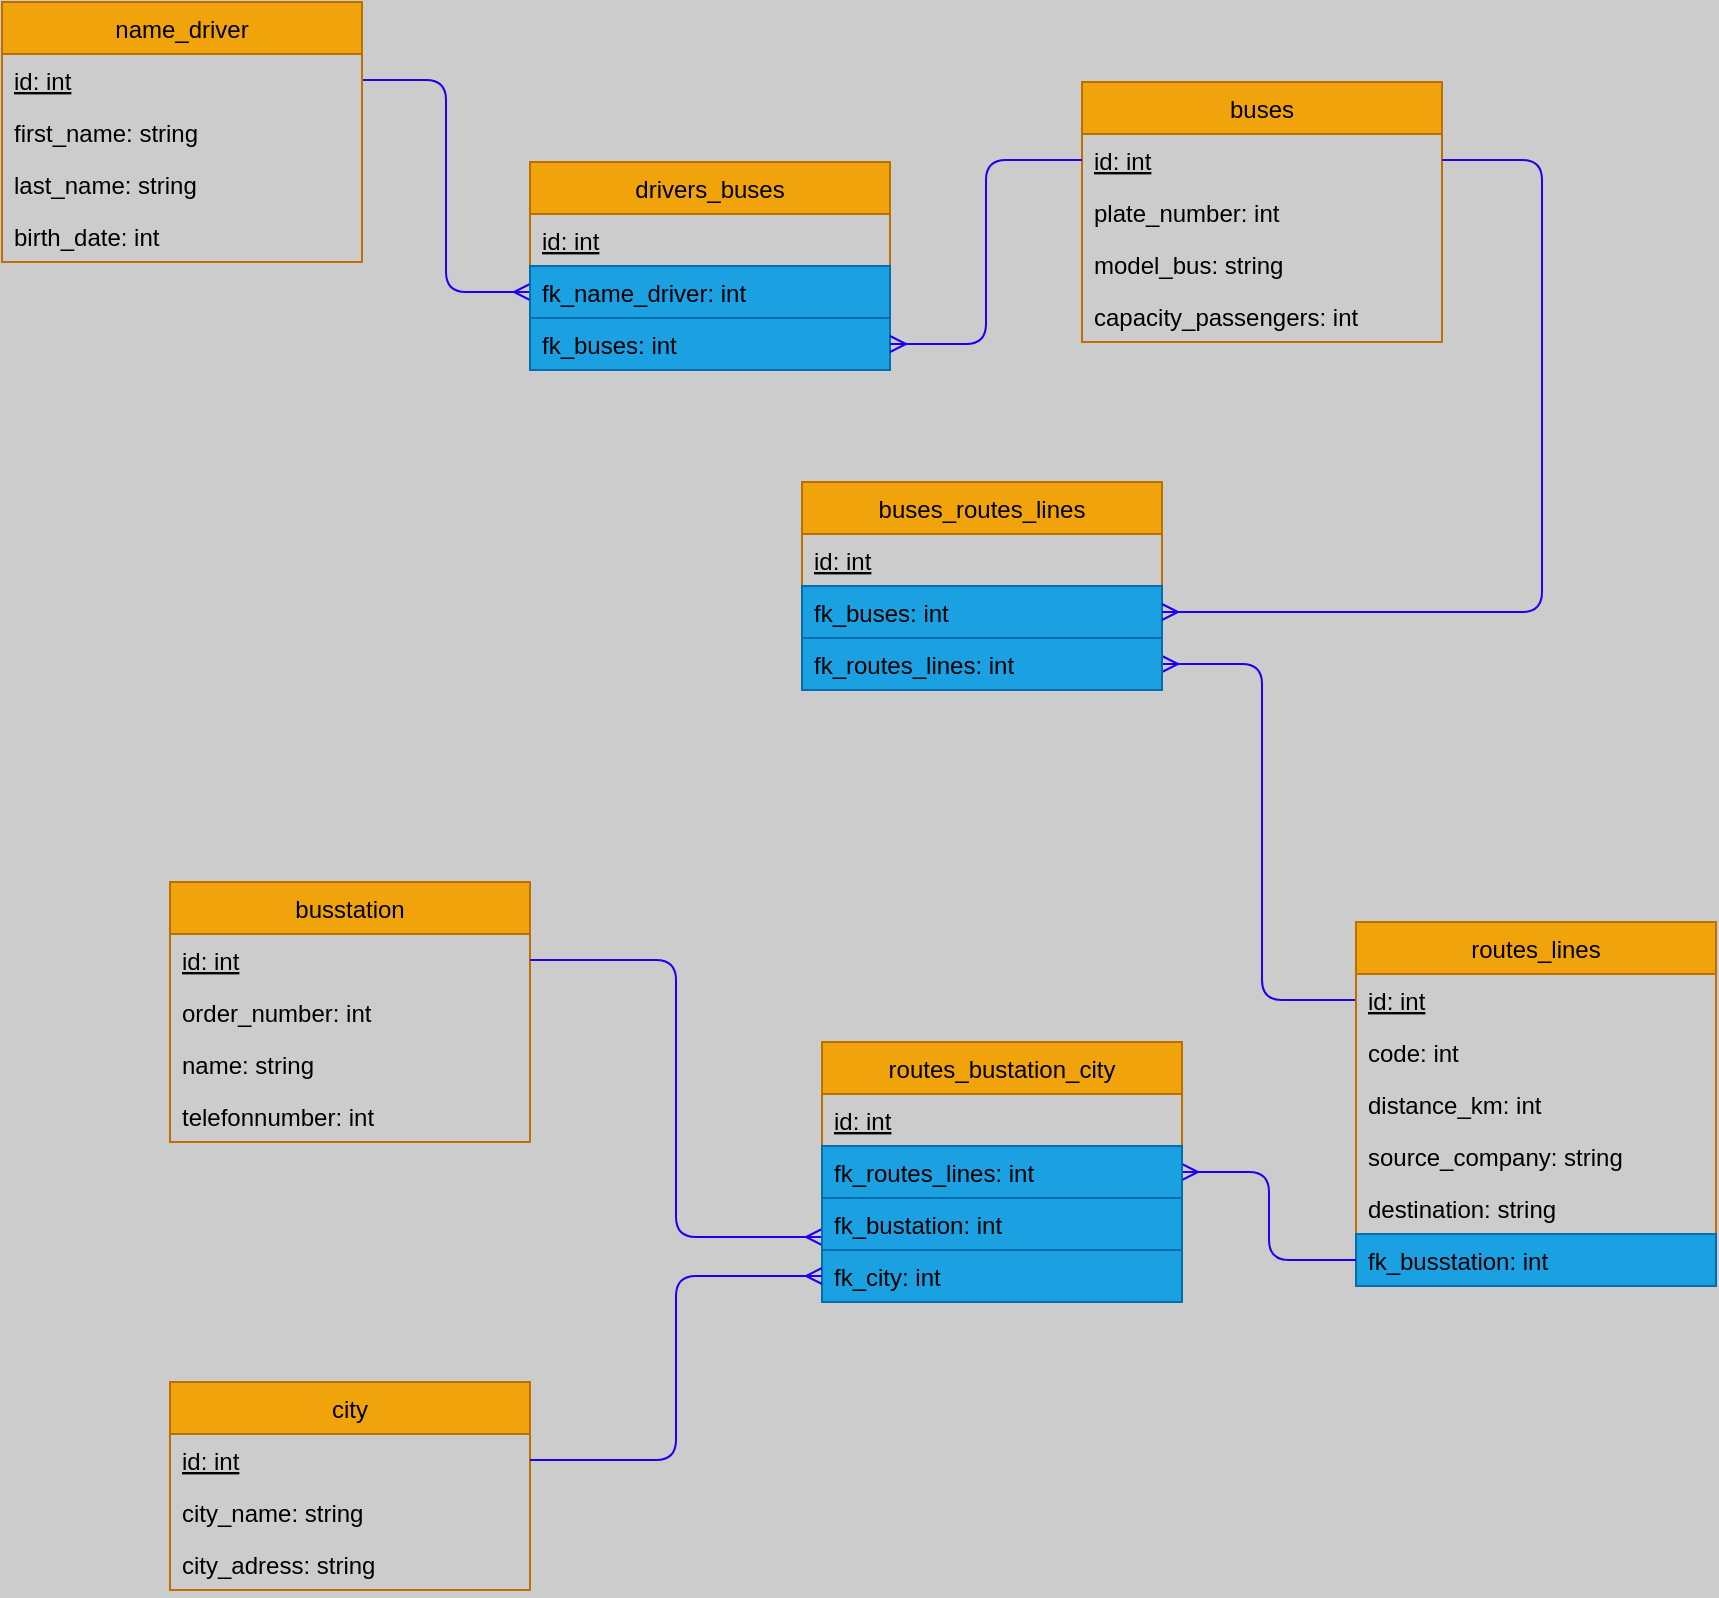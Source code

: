 <mxfile>
    <diagram id="6G2-W6Pb-bkpm1knbDti" name="Step 4">
        <mxGraphModel dx="2477" dy="1764" grid="1" gridSize="10" guides="1" tooltips="1" connect="1" arrows="1" fold="1" page="1" pageScale="1" pageWidth="1169" pageHeight="827" background="#CCCCCC" math="0" shadow="0">
            <root>
                <mxCell id="oxJ8J-DIxBXLLxTFxaPv-0"/>
                <mxCell id="oxJ8J-DIxBXLLxTFxaPv-1" parent="oxJ8J-DIxBXLLxTFxaPv-0"/>
                <mxCell id="_QJzeNLE5xnhNLzjGvBp-0" value="buses" style="swimlane;fontStyle=0;childLayout=stackLayout;horizontal=1;startSize=26;fillColor=#f0a30a;horizontalStack=0;resizeParent=1;resizeParentMax=0;resizeLast=0;collapsible=1;marginBottom=0;fontColor=#000000;strokeColor=#BD7000;" parent="oxJ8J-DIxBXLLxTFxaPv-1" vertex="1">
                    <mxGeometry x="510" y="-420" width="180" height="130" as="geometry"/>
                </mxCell>
                <mxCell id="_QJzeNLE5xnhNLzjGvBp-1" value="id: int" style="text;strokeColor=none;fillColor=none;align=left;verticalAlign=top;spacingLeft=4;spacingRight=4;overflow=hidden;rotatable=0;points=[[0,0.5],[1,0.5]];portConstraint=eastwest;fontStyle=4;fontColor=#000000;" parent="_QJzeNLE5xnhNLzjGvBp-0" vertex="1">
                    <mxGeometry y="26" width="180" height="26" as="geometry"/>
                </mxCell>
                <mxCell id="_QJzeNLE5xnhNLzjGvBp-2" value="plate_number: int" style="text;strokeColor=none;fillColor=none;align=left;verticalAlign=top;spacingLeft=4;spacingRight=4;overflow=hidden;rotatable=0;points=[[0,0.5],[1,0.5]];portConstraint=eastwest;fontColor=#000000;" parent="_QJzeNLE5xnhNLzjGvBp-0" vertex="1">
                    <mxGeometry y="52" width="180" height="26" as="geometry"/>
                </mxCell>
                <mxCell id="_QJzeNLE5xnhNLzjGvBp-3" value="model_bus: string" style="text;strokeColor=none;fillColor=none;align=left;verticalAlign=top;spacingLeft=4;spacingRight=4;overflow=hidden;rotatable=0;points=[[0,0.5],[1,0.5]];portConstraint=eastwest;fontColor=#000000;" parent="_QJzeNLE5xnhNLzjGvBp-0" vertex="1">
                    <mxGeometry y="78" width="180" height="26" as="geometry"/>
                </mxCell>
                <mxCell id="_QJzeNLE5xnhNLzjGvBp-4" value="capacity_passengers: int" style="text;strokeColor=none;fillColor=none;align=left;verticalAlign=top;spacingLeft=4;spacingRight=4;overflow=hidden;rotatable=0;points=[[0,0.5],[1,0.5]];portConstraint=eastwest;fontColor=#000000;" parent="_QJzeNLE5xnhNLzjGvBp-0" vertex="1">
                    <mxGeometry y="104" width="180" height="26" as="geometry"/>
                </mxCell>
                <mxCell id="_QJzeNLE5xnhNLzjGvBp-29" value="" style="edgeStyle=orthogonalEdgeStyle;html=1;entryX=0;entryY=0.5;entryDx=0;entryDy=0;exitX=1;exitY=0.5;exitDx=0;exitDy=0;endArrow=ERmany;endFill=0;fontColor=#000000;strokeColor=#2000F0;" parent="oxJ8J-DIxBXLLxTFxaPv-1" source="_QJzeNLE5xnhNLzjGvBp-7" target="_QJzeNLE5xnhNLzjGvBp-32" edge="1">
                    <mxGeometry relative="1" as="geometry"/>
                </mxCell>
                <mxCell id="_QJzeNLE5xnhNLzjGvBp-6" value="name_driver" style="swimlane;fontStyle=0;childLayout=stackLayout;horizontal=1;startSize=26;fillColor=#f0a30a;horizontalStack=0;resizeParent=1;resizeParentMax=0;resizeLast=0;collapsible=1;marginBottom=0;fontColor=#000000;strokeColor=#BD7000;" parent="oxJ8J-DIxBXLLxTFxaPv-1" vertex="1">
                    <mxGeometry x="-30" y="-460" width="180" height="130" as="geometry"/>
                </mxCell>
                <mxCell id="_QJzeNLE5xnhNLzjGvBp-7" value="id: int" style="text;strokeColor=none;fillColor=none;align=left;verticalAlign=top;spacingLeft=4;spacingRight=4;overflow=hidden;rotatable=0;points=[[0,0.5],[1,0.5]];portConstraint=eastwest;fontStyle=4;fontColor=#000000;" parent="_QJzeNLE5xnhNLzjGvBp-6" vertex="1">
                    <mxGeometry y="26" width="180" height="26" as="geometry"/>
                </mxCell>
                <mxCell id="_QJzeNLE5xnhNLzjGvBp-8" value="first_name: string" style="text;strokeColor=none;fillColor=none;align=left;verticalAlign=top;spacingLeft=4;spacingRight=4;overflow=hidden;rotatable=0;points=[[0,0.5],[1,0.5]];portConstraint=eastwest;fontColor=#000000;" parent="_QJzeNLE5xnhNLzjGvBp-6" vertex="1">
                    <mxGeometry y="52" width="180" height="26" as="geometry"/>
                </mxCell>
                <mxCell id="_QJzeNLE5xnhNLzjGvBp-9" value="last_name: string" style="text;strokeColor=none;fillColor=none;align=left;verticalAlign=top;spacingLeft=4;spacingRight=4;overflow=hidden;rotatable=0;points=[[0,0.5],[1,0.5]];portConstraint=eastwest;fontColor=#000000;" parent="_QJzeNLE5xnhNLzjGvBp-6" vertex="1">
                    <mxGeometry y="78" width="180" height="26" as="geometry"/>
                </mxCell>
                <mxCell id="_QJzeNLE5xnhNLzjGvBp-10" value="birth_date: int" style="text;strokeColor=none;fillColor=none;align=left;verticalAlign=top;spacingLeft=4;spacingRight=4;overflow=hidden;rotatable=0;points=[[0,0.5],[1,0.5]];portConstraint=eastwest;fontColor=#000000;" parent="_QJzeNLE5xnhNLzjGvBp-6" vertex="1">
                    <mxGeometry y="104" width="180" height="26" as="geometry"/>
                </mxCell>
                <mxCell id="rckTkFBSu85tZm66KFjv-0" value="" style="edgeStyle=orthogonalEdgeStyle;html=1;endArrow=ERmany;endFill=0;entryX=1;entryY=0.5;entryDx=0;entryDy=0;exitX=0;exitY=0.5;exitDx=0;exitDy=0;fontColor=#000000;strokeColor=#2000F0;" parent="oxJ8J-DIxBXLLxTFxaPv-1" source="_QJzeNLE5xnhNLzjGvBp-12" target="_QJzeNLE5xnhNLzjGvBp-39" edge="1">
                    <mxGeometry relative="1" as="geometry">
                        <mxPoint x="570" y="99" as="sourcePoint"/>
                        <mxPoint x="560" y="-93" as="targetPoint"/>
                        <Array as="points">
                            <mxPoint x="600" y="39"/>
                            <mxPoint x="600" y="-129"/>
                        </Array>
                    </mxGeometry>
                </mxCell>
                <mxCell id="_QJzeNLE5xnhNLzjGvBp-11" value="routes_lines" style="swimlane;fontStyle=0;childLayout=stackLayout;horizontal=1;startSize=26;fillColor=#f0a30a;horizontalStack=0;resizeParent=1;resizeParentMax=0;resizeLast=0;collapsible=1;marginBottom=0;fontColor=#000000;strokeColor=#BD7000;" parent="oxJ8J-DIxBXLLxTFxaPv-1" vertex="1">
                    <mxGeometry x="647" width="180" height="182" as="geometry"/>
                </mxCell>
                <mxCell id="_QJzeNLE5xnhNLzjGvBp-12" value="id: int" style="text;strokeColor=none;fillColor=none;align=left;verticalAlign=top;spacingLeft=4;spacingRight=4;overflow=hidden;rotatable=0;points=[[0,0.5],[1,0.5]];portConstraint=eastwest;fontStyle=4;fontColor=#000000;" parent="_QJzeNLE5xnhNLzjGvBp-11" vertex="1">
                    <mxGeometry y="26" width="180" height="26" as="geometry"/>
                </mxCell>
                <mxCell id="_QJzeNLE5xnhNLzjGvBp-13" value="code: int" style="text;strokeColor=none;fillColor=none;align=left;verticalAlign=top;spacingLeft=4;spacingRight=4;overflow=hidden;rotatable=0;points=[[0,0.5],[1,0.5]];portConstraint=eastwest;fontColor=#000000;" parent="_QJzeNLE5xnhNLzjGvBp-11" vertex="1">
                    <mxGeometry y="52" width="180" height="26" as="geometry"/>
                </mxCell>
                <mxCell id="_QJzeNLE5xnhNLzjGvBp-14" value="distance_km: int" style="text;strokeColor=none;fillColor=none;align=left;verticalAlign=top;spacingLeft=4;spacingRight=4;overflow=hidden;rotatable=0;points=[[0,0.5],[1,0.5]];portConstraint=eastwest;fontColor=#000000;" parent="_QJzeNLE5xnhNLzjGvBp-11" vertex="1">
                    <mxGeometry y="78" width="180" height="26" as="geometry"/>
                </mxCell>
                <mxCell id="_QJzeNLE5xnhNLzjGvBp-15" value="source_company: string" style="text;strokeColor=none;fillColor=none;align=left;verticalAlign=top;spacingLeft=4;spacingRight=4;overflow=hidden;rotatable=0;points=[[0,0.5],[1,0.5]];portConstraint=eastwest;fontColor=#000000;" parent="_QJzeNLE5xnhNLzjGvBp-11" vertex="1">
                    <mxGeometry y="104" width="180" height="26" as="geometry"/>
                </mxCell>
                <mxCell id="_QJzeNLE5xnhNLzjGvBp-16" value="destination: string" style="text;strokeColor=none;fillColor=none;align=left;verticalAlign=top;spacingLeft=4;spacingRight=4;overflow=hidden;rotatable=0;points=[[0,0.5],[1,0.5]];portConstraint=eastwest;fontColor=#000000;" parent="_QJzeNLE5xnhNLzjGvBp-11" vertex="1">
                    <mxGeometry y="130" width="180" height="26" as="geometry"/>
                </mxCell>
                <mxCell id="_QJzeNLE5xnhNLzjGvBp-17" value="fk_busstation: int" style="text;strokeColor=#006EAF;fillColor=#1ba1e2;align=left;verticalAlign=top;spacingLeft=4;spacingRight=4;overflow=hidden;rotatable=0;points=[[0,0.5],[1,0.5]];portConstraint=eastwest;fontColor=#000000;" parent="_QJzeNLE5xnhNLzjGvBp-11" vertex="1">
                    <mxGeometry y="156" width="180" height="26" as="geometry"/>
                </mxCell>
                <mxCell id="_QJzeNLE5xnhNLzjGvBp-18" value="city" style="swimlane;fontStyle=0;childLayout=stackLayout;horizontal=1;startSize=26;fillColor=#f0a30a;horizontalStack=0;resizeParent=1;resizeParentMax=0;resizeLast=0;collapsible=1;marginBottom=0;fontColor=#000000;strokeColor=#BD7000;" parent="oxJ8J-DIxBXLLxTFxaPv-1" vertex="1">
                    <mxGeometry x="54" y="230" width="180" height="104" as="geometry"/>
                </mxCell>
                <mxCell id="_QJzeNLE5xnhNLzjGvBp-19" value="id: int" style="text;strokeColor=none;fillColor=none;align=left;verticalAlign=top;spacingLeft=4;spacingRight=4;overflow=hidden;rotatable=0;points=[[0,0.5],[1,0.5]];portConstraint=eastwest;fontStyle=4;fontColor=#000000;" parent="_QJzeNLE5xnhNLzjGvBp-18" vertex="1">
                    <mxGeometry y="26" width="180" height="26" as="geometry"/>
                </mxCell>
                <mxCell id="_QJzeNLE5xnhNLzjGvBp-20" value="city_name: string" style="text;strokeColor=none;fillColor=none;align=left;verticalAlign=top;spacingLeft=4;spacingRight=4;overflow=hidden;rotatable=0;points=[[0,0.5],[1,0.5]];portConstraint=eastwest;fontColor=#000000;" parent="_QJzeNLE5xnhNLzjGvBp-18" vertex="1">
                    <mxGeometry y="52" width="180" height="26" as="geometry"/>
                </mxCell>
                <mxCell id="_QJzeNLE5xnhNLzjGvBp-21" value="city_adress: string" style="text;strokeColor=none;fillColor=none;align=left;verticalAlign=top;spacingLeft=4;spacingRight=4;overflow=hidden;rotatable=0;points=[[0,0.5],[1,0.5]];portConstraint=eastwest;fontColor=#000000;" parent="_QJzeNLE5xnhNLzjGvBp-18" vertex="1">
                    <mxGeometry y="78" width="180" height="26" as="geometry"/>
                </mxCell>
                <mxCell id="_QJzeNLE5xnhNLzjGvBp-23" value="busstation" style="swimlane;fontStyle=0;childLayout=stackLayout;horizontal=1;startSize=26;fillColor=#f0a30a;horizontalStack=0;resizeParent=1;resizeParentMax=0;resizeLast=0;collapsible=1;marginBottom=0;fontColor=#000000;strokeColor=#BD7000;" parent="oxJ8J-DIxBXLLxTFxaPv-1" vertex="1">
                    <mxGeometry x="54" y="-20" width="180" height="130" as="geometry"/>
                </mxCell>
                <mxCell id="_QJzeNLE5xnhNLzjGvBp-24" value="id: int" style="text;strokeColor=none;fillColor=none;align=left;verticalAlign=top;spacingLeft=4;spacingRight=4;overflow=hidden;rotatable=0;points=[[0,0.5],[1,0.5]];portConstraint=eastwest;fontStyle=4;fontColor=#000000;" parent="_QJzeNLE5xnhNLzjGvBp-23" vertex="1">
                    <mxGeometry y="26" width="180" height="26" as="geometry"/>
                </mxCell>
                <mxCell id="_QJzeNLE5xnhNLzjGvBp-25" value="order_number: int" style="text;strokeColor=none;fillColor=none;align=left;verticalAlign=top;spacingLeft=4;spacingRight=4;overflow=hidden;rotatable=0;points=[[0,0.5],[1,0.5]];portConstraint=eastwest;fontColor=#000000;" parent="_QJzeNLE5xnhNLzjGvBp-23" vertex="1">
                    <mxGeometry y="52" width="180" height="26" as="geometry"/>
                </mxCell>
                <mxCell id="_QJzeNLE5xnhNLzjGvBp-26" value="name: string" style="text;strokeColor=none;fillColor=none;align=left;verticalAlign=top;spacingLeft=4;spacingRight=4;overflow=hidden;rotatable=0;points=[[0,0.5],[1,0.5]];portConstraint=eastwest;fontColor=#000000;" parent="_QJzeNLE5xnhNLzjGvBp-23" vertex="1">
                    <mxGeometry y="78" width="180" height="26" as="geometry"/>
                </mxCell>
                <mxCell id="_QJzeNLE5xnhNLzjGvBp-27" value="telefonnumber: int" style="text;strokeColor=none;fillColor=none;align=left;verticalAlign=top;spacingLeft=4;spacingRight=4;overflow=hidden;rotatable=0;points=[[0,0.5],[1,0.5]];portConstraint=eastwest;fontColor=#000000;" parent="_QJzeNLE5xnhNLzjGvBp-23" vertex="1">
                    <mxGeometry y="104" width="180" height="26" as="geometry"/>
                </mxCell>
                <mxCell id="_QJzeNLE5xnhNLzjGvBp-30" value="drivers_buses" style="swimlane;fontStyle=0;childLayout=stackLayout;horizontal=1;startSize=26;fillColor=#f0a30a;horizontalStack=0;resizeParent=1;resizeParentMax=0;resizeLast=0;collapsible=1;marginBottom=0;fontColor=#000000;strokeColor=#BD7000;" parent="oxJ8J-DIxBXLLxTFxaPv-1" vertex="1">
                    <mxGeometry x="234" y="-380" width="180" height="104" as="geometry"/>
                </mxCell>
                <mxCell id="_QJzeNLE5xnhNLzjGvBp-31" value="id: int" style="text;strokeColor=none;fillColor=none;align=left;verticalAlign=top;spacingLeft=4;spacingRight=4;overflow=hidden;rotatable=0;points=[[0,0.5],[1,0.5]];portConstraint=eastwest;fontStyle=4;fontColor=#000000;" parent="_QJzeNLE5xnhNLzjGvBp-30" vertex="1">
                    <mxGeometry y="26" width="180" height="26" as="geometry"/>
                </mxCell>
                <mxCell id="_QJzeNLE5xnhNLzjGvBp-32" value="fk_name_driver: int" style="text;strokeColor=#006EAF;fillColor=#1ba1e2;align=left;verticalAlign=top;spacingLeft=4;spacingRight=4;overflow=hidden;rotatable=0;points=[[0,0.5],[1,0.5]];portConstraint=eastwest;fontColor=#000000;" parent="_QJzeNLE5xnhNLzjGvBp-30" vertex="1">
                    <mxGeometry y="52" width="180" height="26" as="geometry"/>
                </mxCell>
                <mxCell id="_QJzeNLE5xnhNLzjGvBp-33" value="fk_buses: int" style="text;strokeColor=#006EAF;fillColor=#1ba1e2;align=left;verticalAlign=top;spacingLeft=4;spacingRight=4;overflow=hidden;rotatable=0;points=[[0,0.5],[1,0.5]];portConstraint=eastwest;fontColor=#000000;" parent="_QJzeNLE5xnhNLzjGvBp-30" vertex="1">
                    <mxGeometry y="78" width="180" height="26" as="geometry"/>
                </mxCell>
                <mxCell id="_QJzeNLE5xnhNLzjGvBp-35" value="" style="edgeStyle=orthogonalEdgeStyle;html=1;endArrow=ERmany;endFill=0;exitX=0;exitY=0.5;exitDx=0;exitDy=0;entryX=1;entryY=0.5;entryDx=0;entryDy=0;fontColor=#000000;strokeColor=#2000F0;" parent="oxJ8J-DIxBXLLxTFxaPv-1" source="_QJzeNLE5xnhNLzjGvBp-1" target="_QJzeNLE5xnhNLzjGvBp-33" edge="1">
                    <mxGeometry relative="1" as="geometry">
                        <mxPoint x="470" y="-160" as="targetPoint"/>
                    </mxGeometry>
                </mxCell>
                <mxCell id="_QJzeNLE5xnhNLzjGvBp-36" value="buses_routes_lines" style="swimlane;fontStyle=0;childLayout=stackLayout;horizontal=1;startSize=26;fillColor=#f0a30a;horizontalStack=0;resizeParent=1;resizeParentMax=0;resizeLast=0;collapsible=1;marginBottom=0;fontColor=#000000;strokeColor=#BD7000;" parent="oxJ8J-DIxBXLLxTFxaPv-1" vertex="1">
                    <mxGeometry x="370" y="-220" width="180" height="104" as="geometry"/>
                </mxCell>
                <mxCell id="_QJzeNLE5xnhNLzjGvBp-37" value="id: int" style="text;strokeColor=none;fillColor=none;align=left;verticalAlign=top;spacingLeft=4;spacingRight=4;overflow=hidden;rotatable=0;points=[[0,0.5],[1,0.5]];portConstraint=eastwest;fontStyle=4;fontColor=#000000;" parent="_QJzeNLE5xnhNLzjGvBp-36" vertex="1">
                    <mxGeometry y="26" width="180" height="26" as="geometry"/>
                </mxCell>
                <mxCell id="_QJzeNLE5xnhNLzjGvBp-38" value="fk_buses: int" style="text;strokeColor=#006EAF;fillColor=#1ba1e2;align=left;verticalAlign=top;spacingLeft=4;spacingRight=4;overflow=hidden;rotatable=0;points=[[0,0.5],[1,0.5]];portConstraint=eastwest;fontColor=#000000;" parent="_QJzeNLE5xnhNLzjGvBp-36" vertex="1">
                    <mxGeometry y="52" width="180" height="26" as="geometry"/>
                </mxCell>
                <mxCell id="_QJzeNLE5xnhNLzjGvBp-39" value="fk_routes_lines: int" style="text;strokeColor=#006EAF;fillColor=#1ba1e2;align=left;verticalAlign=top;spacingLeft=4;spacingRight=4;overflow=hidden;rotatable=0;points=[[0,0.5],[1,0.5]];portConstraint=eastwest;fontColor=#000000;" parent="_QJzeNLE5xnhNLzjGvBp-36" vertex="1">
                    <mxGeometry y="78" width="180" height="26" as="geometry"/>
                </mxCell>
                <mxCell id="rckTkFBSu85tZm66KFjv-4" style="edgeStyle=orthogonalEdgeStyle;html=1;exitX=1;exitY=0.5;exitDx=0;exitDy=0;endArrow=ERmany;endFill=0;entryX=1;entryY=0.5;entryDx=0;entryDy=0;fontColor=#000000;strokeColor=#2000F0;" parent="oxJ8J-DIxBXLLxTFxaPv-1" source="_QJzeNLE5xnhNLzjGvBp-1" target="_QJzeNLE5xnhNLzjGvBp-38" edge="1">
                    <mxGeometry relative="1" as="geometry">
                        <mxPoint x="550" y="-120" as="targetPoint"/>
                        <Array as="points">
                            <mxPoint x="740" y="-381"/>
                            <mxPoint x="740" y="-155"/>
                        </Array>
                    </mxGeometry>
                </mxCell>
                <mxCell id="rckTkFBSu85tZm66KFjv-5" style="edgeStyle=orthogonalEdgeStyle;html=1;entryX=1;entryY=0.5;entryDx=0;entryDy=0;endArrow=ERmany;endFill=0;fontColor=#000000;strokeColor=#2000F0;" parent="oxJ8J-DIxBXLLxTFxaPv-1" source="_QJzeNLE5xnhNLzjGvBp-17" target="rckTkFBSu85tZm66KFjv-9" edge="1">
                    <mxGeometry relative="1" as="geometry"/>
                </mxCell>
                <mxCell id="rckTkFBSu85tZm66KFjv-15" style="edgeStyle=orthogonalEdgeStyle;html=1;exitX=0;exitY=0.75;exitDx=0;exitDy=0;entryX=1;entryY=0.5;entryDx=0;entryDy=0;endArrow=none;endFill=0;startArrow=ERmany;startFill=0;fontColor=#000000;strokeColor=#2000F0;" parent="oxJ8J-DIxBXLLxTFxaPv-1" source="rckTkFBSu85tZm66KFjv-7" target="_QJzeNLE5xnhNLzjGvBp-24" edge="1">
                    <mxGeometry relative="1" as="geometry"/>
                </mxCell>
                <mxCell id="rckTkFBSu85tZm66KFjv-7" value="routes_bustation_city" style="swimlane;fontStyle=0;childLayout=stackLayout;horizontal=1;startSize=26;fillColor=#f0a30a;horizontalStack=0;resizeParent=1;resizeParentMax=0;resizeLast=0;collapsible=1;marginBottom=0;fontColor=#000000;strokeColor=#BD7000;" parent="oxJ8J-DIxBXLLxTFxaPv-1" vertex="1">
                    <mxGeometry x="380" y="60" width="180" height="130" as="geometry"/>
                </mxCell>
                <mxCell id="rckTkFBSu85tZm66KFjv-8" value="id: int" style="text;strokeColor=none;fillColor=none;align=left;verticalAlign=top;spacingLeft=4;spacingRight=4;overflow=hidden;rotatable=0;points=[[0,0.5],[1,0.5]];portConstraint=eastwest;fontStyle=4;fontColor=#000000;" parent="rckTkFBSu85tZm66KFjv-7" vertex="1">
                    <mxGeometry y="26" width="180" height="26" as="geometry"/>
                </mxCell>
                <mxCell id="rckTkFBSu85tZm66KFjv-9" value="fk_routes_lines: int" style="text;strokeColor=#006EAF;fillColor=#1ba1e2;align=left;verticalAlign=top;spacingLeft=4;spacingRight=4;overflow=hidden;rotatable=0;points=[[0,0.5],[1,0.5]];portConstraint=eastwest;fontColor=#000000;" parent="rckTkFBSu85tZm66KFjv-7" vertex="1">
                    <mxGeometry y="52" width="180" height="26" as="geometry"/>
                </mxCell>
                <mxCell id="rckTkFBSu85tZm66KFjv-10" value="fk_bustation: int" style="text;strokeColor=#006EAF;fillColor=#1ba1e2;align=left;verticalAlign=top;spacingLeft=4;spacingRight=4;overflow=hidden;rotatable=0;points=[[0,0.5],[1,0.5]];portConstraint=eastwest;fontColor=#000000;" parent="rckTkFBSu85tZm66KFjv-7" vertex="1">
                    <mxGeometry y="78" width="180" height="26" as="geometry"/>
                </mxCell>
                <mxCell id="rckTkFBSu85tZm66KFjv-14" value="fk_city: int" style="text;strokeColor=#006EAF;fillColor=#1ba1e2;align=left;verticalAlign=top;spacingLeft=4;spacingRight=4;overflow=hidden;rotatable=0;points=[[0,0.5],[1,0.5]];portConstraint=eastwest;fontColor=#000000;" parent="rckTkFBSu85tZm66KFjv-7" vertex="1">
                    <mxGeometry y="104" width="180" height="26" as="geometry"/>
                </mxCell>
                <mxCell id="rckTkFBSu85tZm66KFjv-16" style="edgeStyle=orthogonalEdgeStyle;html=1;exitX=0;exitY=0.5;exitDx=0;exitDy=0;entryX=1;entryY=0.5;entryDx=0;entryDy=0;endArrow=none;endFill=0;startArrow=ERmany;startFill=0;fontColor=#000000;strokeColor=#2000F0;" parent="oxJ8J-DIxBXLLxTFxaPv-1" source="rckTkFBSu85tZm66KFjv-14" target="_QJzeNLE5xnhNLzjGvBp-19" edge="1">
                    <mxGeometry relative="1" as="geometry"/>
                </mxCell>
            </root>
        </mxGraphModel>
    </diagram>
</mxfile>